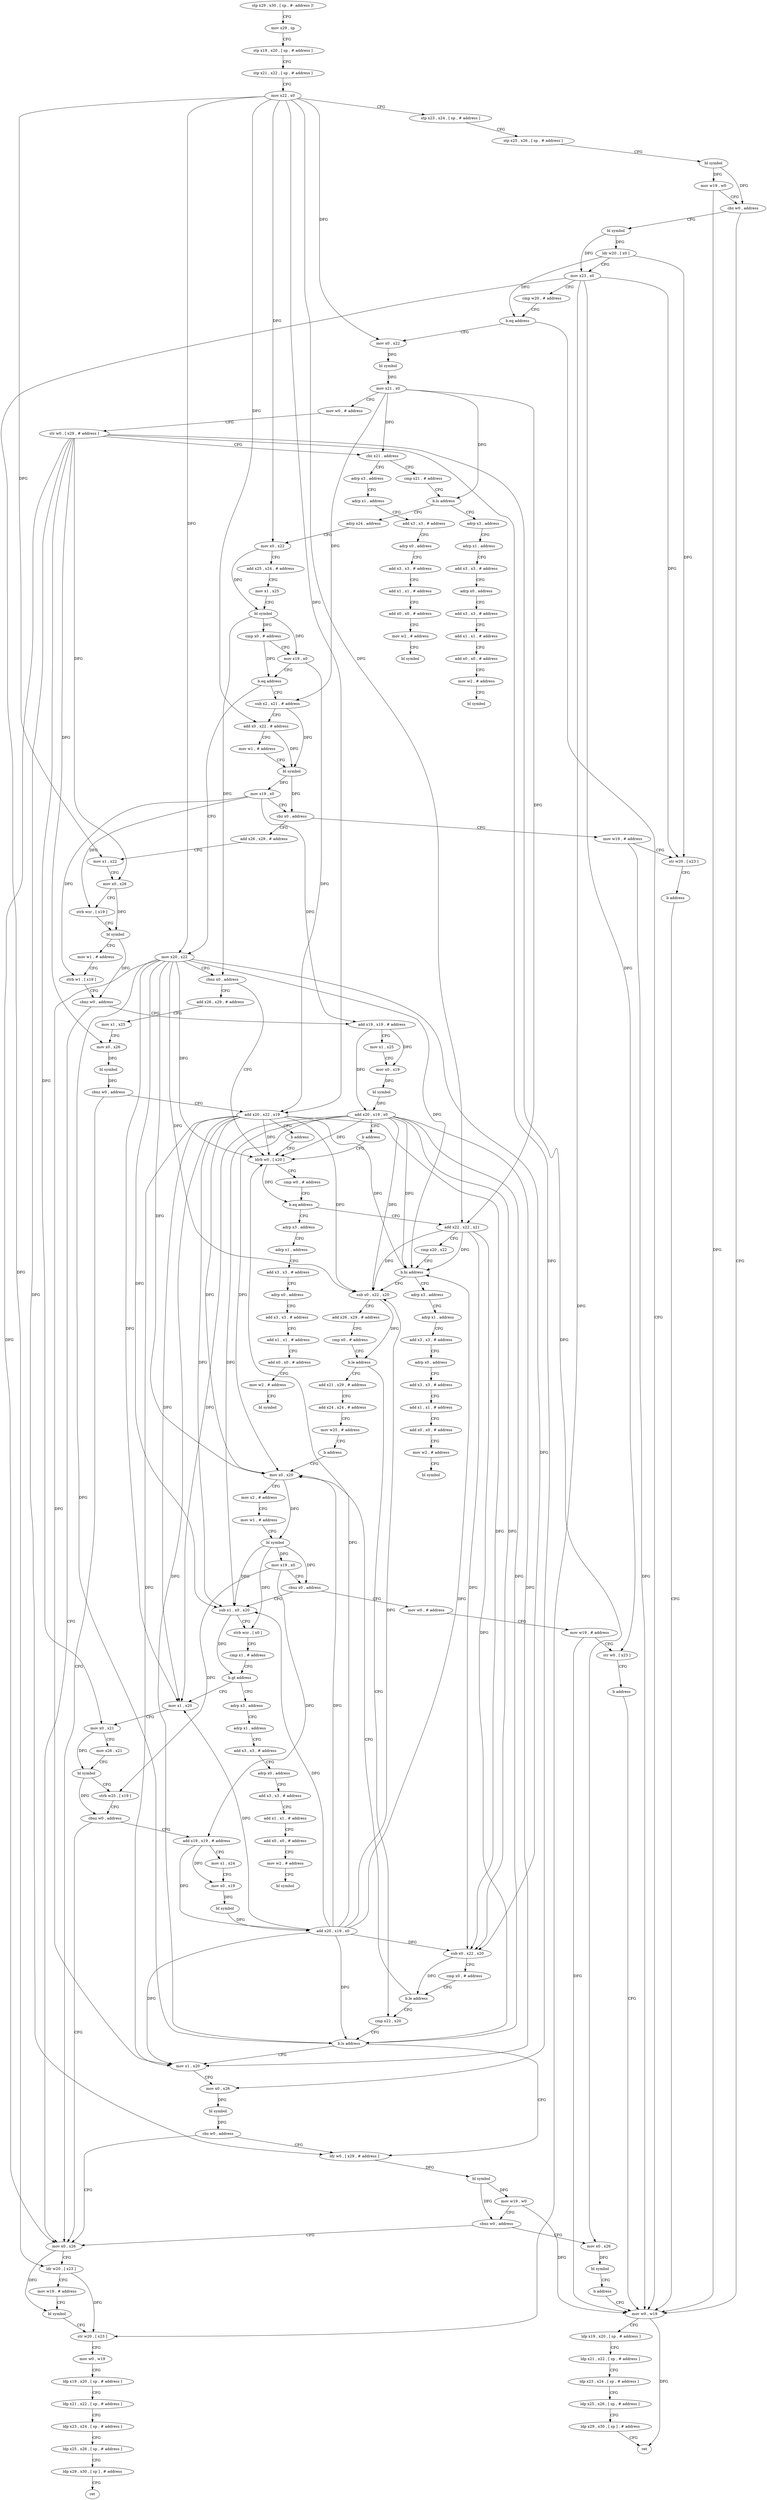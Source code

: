 digraph "func" {
"158000" [label = "stp x29 , x30 , [ sp , #- address ]!" ]
"158004" [label = "mov x29 , sp" ]
"158008" [label = "stp x19 , x20 , [ sp , # address ]" ]
"158012" [label = "stp x21 , x22 , [ sp , # address ]" ]
"158016" [label = "mov x22 , x0" ]
"158020" [label = "stp x23 , x24 , [ sp , # address ]" ]
"158024" [label = "stp x25 , x26 , [ sp , # address ]" ]
"158028" [label = "bl symbol" ]
"158032" [label = "mov w19 , w0" ]
"158036" [label = "cbz w0 , address" ]
"158060" [label = "mov w0 , w19" ]
"158040" [label = "bl symbol" ]
"158064" [label = "ldp x19 , x20 , [ sp , # address ]" ]
"158068" [label = "ldp x21 , x22 , [ sp , # address ]" ]
"158072" [label = "ldp x23 , x24 , [ sp , # address ]" ]
"158076" [label = "ldp x25 , x26 , [ sp , # address ]" ]
"158080" [label = "ldp x29 , x30 , [ sp ] , # address" ]
"158084" [label = "ret" ]
"158044" [label = "ldr w20 , [ x0 ]" ]
"158048" [label = "mov x23 , x0" ]
"158052" [label = "cmp w20 , # address" ]
"158056" [label = "b.eq address" ]
"158088" [label = "mov x0 , x22" ]
"158092" [label = "bl symbol" ]
"158096" [label = "mov x21 , x0" ]
"158100" [label = "mov w0 , # address" ]
"158104" [label = "str w0 , [ x29 , # address ]" ]
"158108" [label = "cbz x21 , address" ]
"158656" [label = "adrp x3 , address" ]
"158112" [label = "cmp x21 , # address" ]
"158660" [label = "adrp x1 , address" ]
"158664" [label = "add x3 , x3 , # address" ]
"158668" [label = "adrp x0 , address" ]
"158672" [label = "add x3 , x3 , # address" ]
"158676" [label = "add x1 , x1 , # address" ]
"158680" [label = "add x0 , x0 , # address" ]
"158684" [label = "mov w2 , # address" ]
"158688" [label = "bl symbol" ]
"158116" [label = "b.ls address" ]
"158692" [label = "adrp x3 , address" ]
"158120" [label = "adrp x24 , address" ]
"158696" [label = "adrp x1 , address" ]
"158700" [label = "add x3 , x3 , # address" ]
"158704" [label = "adrp x0 , address" ]
"158708" [label = "add x3 , x3 , # address" ]
"158712" [label = "add x1 , x1 , # address" ]
"158716" [label = "add x0 , x0 , # address" ]
"158720" [label = "mov w2 , # address" ]
"158724" [label = "bl symbol" ]
"158124" [label = "mov x0 , x22" ]
"158128" [label = "add x25 , x24 , # address" ]
"158132" [label = "mov x1 , x25" ]
"158136" [label = "bl symbol" ]
"158140" [label = "cmp x0 , # address" ]
"158144" [label = "mov x19 , x0" ]
"158148" [label = "b.eq address" ]
"158328" [label = "sub x2 , x21 , # address" ]
"158152" [label = "mov x20 , x22" ]
"158332" [label = "add x0 , x22 , # address" ]
"158336" [label = "mov w1 , # address" ]
"158340" [label = "bl symbol" ]
"158344" [label = "mov x19 , x0" ]
"158348" [label = "cbz x0 , address" ]
"158508" [label = "mov w19 , # address" ]
"158352" [label = "add x26 , x29 , # address" ]
"158156" [label = "cbnz x0 , address" ]
"158520" [label = "add x26 , x29 , # address" ]
"158160" [label = "ldrb w0 , [ x20 ]" ]
"158512" [label = "str w20 , [ x23 ]" ]
"158516" [label = "b address" ]
"158356" [label = "mov x1 , x22" ]
"158360" [label = "mov x0 , x26" ]
"158364" [label = "strb wzr , [ x19 ]" ]
"158368" [label = "bl symbol" ]
"158372" [label = "mov w1 , # address" ]
"158376" [label = "strb w1 , [ x19 ]" ]
"158380" [label = "cbnz w0 , address" ]
"158432" [label = "mov x0 , x26" ]
"158384" [label = "add x19 , x19 , # address" ]
"158524" [label = "mov x1 , x25" ]
"158528" [label = "mov x0 , x26" ]
"158532" [label = "bl symbol" ]
"158536" [label = "cbnz w0 , address" ]
"158540" [label = "add x20 , x22 , x19" ]
"158164" [label = "cmp w0 , # address" ]
"158168" [label = "b.eq address" ]
"158584" [label = "adrp x3 , address" ]
"158172" [label = "add x22 , x22 , x21" ]
"158436" [label = "ldr w20 , [ x23 ]" ]
"158440" [label = "mov w19 , # address" ]
"158444" [label = "bl symbol" ]
"158448" [label = "str w20 , [ x23 ]" ]
"158452" [label = "mov w0 , w19" ]
"158456" [label = "ldp x19 , x20 , [ sp , # address ]" ]
"158460" [label = "ldp x21 , x22 , [ sp , # address ]" ]
"158464" [label = "ldp x23 , x24 , [ sp , # address ]" ]
"158468" [label = "ldp x25 , x26 , [ sp , # address ]" ]
"158472" [label = "ldp x29 , x30 , [ sp ] , # address" ]
"158476" [label = "ret" ]
"158388" [label = "mov x1 , x25" ]
"158392" [label = "mov x0 , x19" ]
"158396" [label = "bl symbol" ]
"158400" [label = "add x20 , x19 , x0" ]
"158404" [label = "b address" ]
"158544" [label = "b address" ]
"158588" [label = "adrp x1 , address" ]
"158592" [label = "add x3 , x3 , # address" ]
"158596" [label = "adrp x0 , address" ]
"158600" [label = "add x3 , x3 , # address" ]
"158604" [label = "add x1 , x1 , # address" ]
"158608" [label = "add x0 , x0 , # address" ]
"158612" [label = "mov w2 , # address" ]
"158616" [label = "bl symbol" ]
"158176" [label = "cmp x20 , x22" ]
"158180" [label = "b.hi address" ]
"158620" [label = "adrp x3 , address" ]
"158184" [label = "sub x0 , x22 , x20" ]
"158624" [label = "adrp x1 , address" ]
"158628" [label = "add x3 , x3 , # address" ]
"158632" [label = "adrp x0 , address" ]
"158636" [label = "add x3 , x3 , # address" ]
"158640" [label = "add x1 , x1 , # address" ]
"158644" [label = "add x0 , x0 , # address" ]
"158648" [label = "mov w2 , # address" ]
"158652" [label = "bl symbol" ]
"158188" [label = "add x26 , x29 , # address" ]
"158192" [label = "cmp x0 , # address" ]
"158196" [label = "b.le address" ]
"158408" [label = "cmp x22 , x20" ]
"158200" [label = "add x21 , x29 , # address" ]
"158412" [label = "b.ls address" ]
"158480" [label = "ldr w0 , [ x29 , # address ]" ]
"158416" [label = "mov x1 , x20" ]
"158204" [label = "add x24 , x24 , # address" ]
"158208" [label = "mov w25 , # address" ]
"158212" [label = "b address" ]
"158288" [label = "mov x0 , x20" ]
"158484" [label = "bl symbol" ]
"158488" [label = "mov w19 , w0" ]
"158492" [label = "cbnz w0 , address" ]
"158496" [label = "mov x0 , x26" ]
"158420" [label = "mov x0 , x26" ]
"158424" [label = "bl symbol" ]
"158428" [label = "cbz w0 , address" ]
"158292" [label = "mov x2 , # address" ]
"158296" [label = "mov w1 , # address" ]
"158300" [label = "bl symbol" ]
"158304" [label = "mov x19 , x0" ]
"158308" [label = "cbnz x0 , address" ]
"158216" [label = "sub x1 , x0 , x20" ]
"158312" [label = "mov w0 , # address" ]
"158500" [label = "bl symbol" ]
"158504" [label = "b address" ]
"158220" [label = "strb wzr , [ x0 ]" ]
"158224" [label = "cmp x1 , # address" ]
"158228" [label = "b.gt address" ]
"158548" [label = "adrp x3 , address" ]
"158232" [label = "mov x1 , x20" ]
"158316" [label = "mov w19 , # address" ]
"158320" [label = "str w0 , [ x23 ]" ]
"158324" [label = "b address" ]
"158552" [label = "adrp x1 , address" ]
"158556" [label = "add x3 , x3 , # address" ]
"158560" [label = "adrp x0 , address" ]
"158564" [label = "add x3 , x3 , # address" ]
"158568" [label = "add x1 , x1 , # address" ]
"158572" [label = "add x0 , x0 , # address" ]
"158576" [label = "mov w2 , # address" ]
"158580" [label = "bl symbol" ]
"158236" [label = "mov x0 , x21" ]
"158240" [label = "mov x26 , x21" ]
"158244" [label = "bl symbol" ]
"158248" [label = "strb w25 , [ x19 ]" ]
"158252" [label = "cbnz w0 , address" ]
"158256" [label = "add x19 , x19 , # address" ]
"158260" [label = "mov x1 , x24" ]
"158264" [label = "mov x0 , x19" ]
"158268" [label = "bl symbol" ]
"158272" [label = "add x20 , x19 , x0" ]
"158276" [label = "sub x0 , x22 , x20" ]
"158280" [label = "cmp x0 , # address" ]
"158284" [label = "b.le address" ]
"158000" -> "158004" [ label = "CFG" ]
"158004" -> "158008" [ label = "CFG" ]
"158008" -> "158012" [ label = "CFG" ]
"158012" -> "158016" [ label = "CFG" ]
"158016" -> "158020" [ label = "CFG" ]
"158016" -> "158088" [ label = "DFG" ]
"158016" -> "158124" [ label = "DFG" ]
"158016" -> "158332" [ label = "DFG" ]
"158016" -> "158152" [ label = "DFG" ]
"158016" -> "158356" [ label = "DFG" ]
"158016" -> "158540" [ label = "DFG" ]
"158016" -> "158172" [ label = "DFG" ]
"158020" -> "158024" [ label = "CFG" ]
"158024" -> "158028" [ label = "CFG" ]
"158028" -> "158032" [ label = "DFG" ]
"158028" -> "158036" [ label = "DFG" ]
"158032" -> "158036" [ label = "CFG" ]
"158032" -> "158060" [ label = "DFG" ]
"158036" -> "158060" [ label = "CFG" ]
"158036" -> "158040" [ label = "CFG" ]
"158060" -> "158064" [ label = "CFG" ]
"158060" -> "158084" [ label = "DFG" ]
"158040" -> "158044" [ label = "DFG" ]
"158040" -> "158048" [ label = "DFG" ]
"158064" -> "158068" [ label = "CFG" ]
"158068" -> "158072" [ label = "CFG" ]
"158072" -> "158076" [ label = "CFG" ]
"158076" -> "158080" [ label = "CFG" ]
"158080" -> "158084" [ label = "CFG" ]
"158044" -> "158048" [ label = "CFG" ]
"158044" -> "158056" [ label = "DFG" ]
"158044" -> "158512" [ label = "DFG" ]
"158048" -> "158052" [ label = "CFG" ]
"158048" -> "158512" [ label = "DFG" ]
"158048" -> "158436" [ label = "DFG" ]
"158048" -> "158448" [ label = "DFG" ]
"158048" -> "158320" [ label = "DFG" ]
"158052" -> "158056" [ label = "CFG" ]
"158056" -> "158088" [ label = "CFG" ]
"158056" -> "158060" [ label = "CFG" ]
"158088" -> "158092" [ label = "DFG" ]
"158092" -> "158096" [ label = "DFG" ]
"158096" -> "158100" [ label = "CFG" ]
"158096" -> "158108" [ label = "DFG" ]
"158096" -> "158116" [ label = "DFG" ]
"158096" -> "158328" [ label = "DFG" ]
"158096" -> "158172" [ label = "DFG" ]
"158100" -> "158104" [ label = "CFG" ]
"158104" -> "158108" [ label = "CFG" ]
"158104" -> "158480" [ label = "DFG" ]
"158104" -> "158360" [ label = "DFG" ]
"158104" -> "158528" [ label = "DFG" ]
"158104" -> "158432" [ label = "DFG" ]
"158104" -> "158420" [ label = "DFG" ]
"158104" -> "158496" [ label = "DFG" ]
"158104" -> "158236" [ label = "DFG" ]
"158108" -> "158656" [ label = "CFG" ]
"158108" -> "158112" [ label = "CFG" ]
"158656" -> "158660" [ label = "CFG" ]
"158112" -> "158116" [ label = "CFG" ]
"158660" -> "158664" [ label = "CFG" ]
"158664" -> "158668" [ label = "CFG" ]
"158668" -> "158672" [ label = "CFG" ]
"158672" -> "158676" [ label = "CFG" ]
"158676" -> "158680" [ label = "CFG" ]
"158680" -> "158684" [ label = "CFG" ]
"158684" -> "158688" [ label = "CFG" ]
"158116" -> "158692" [ label = "CFG" ]
"158116" -> "158120" [ label = "CFG" ]
"158692" -> "158696" [ label = "CFG" ]
"158120" -> "158124" [ label = "CFG" ]
"158696" -> "158700" [ label = "CFG" ]
"158700" -> "158704" [ label = "CFG" ]
"158704" -> "158708" [ label = "CFG" ]
"158708" -> "158712" [ label = "CFG" ]
"158712" -> "158716" [ label = "CFG" ]
"158716" -> "158720" [ label = "CFG" ]
"158720" -> "158724" [ label = "CFG" ]
"158124" -> "158128" [ label = "CFG" ]
"158124" -> "158136" [ label = "DFG" ]
"158128" -> "158132" [ label = "CFG" ]
"158132" -> "158136" [ label = "CFG" ]
"158136" -> "158140" [ label = "DFG" ]
"158136" -> "158144" [ label = "DFG" ]
"158136" -> "158156" [ label = "DFG" ]
"158140" -> "158144" [ label = "CFG" ]
"158140" -> "158148" [ label = "DFG" ]
"158144" -> "158148" [ label = "CFG" ]
"158144" -> "158540" [ label = "DFG" ]
"158148" -> "158328" [ label = "CFG" ]
"158148" -> "158152" [ label = "CFG" ]
"158328" -> "158332" [ label = "CFG" ]
"158328" -> "158340" [ label = "DFG" ]
"158152" -> "158156" [ label = "CFG" ]
"158152" -> "158160" [ label = "DFG" ]
"158152" -> "158180" [ label = "DFG" ]
"158152" -> "158184" [ label = "DFG" ]
"158152" -> "158412" [ label = "DFG" ]
"158152" -> "158416" [ label = "DFG" ]
"158152" -> "158288" [ label = "DFG" ]
"158152" -> "158216" [ label = "DFG" ]
"158152" -> "158232" [ label = "DFG" ]
"158152" -> "158276" [ label = "DFG" ]
"158332" -> "158336" [ label = "CFG" ]
"158332" -> "158340" [ label = "DFG" ]
"158336" -> "158340" [ label = "CFG" ]
"158340" -> "158344" [ label = "DFG" ]
"158340" -> "158348" [ label = "DFG" ]
"158344" -> "158348" [ label = "CFG" ]
"158344" -> "158364" [ label = "DFG" ]
"158344" -> "158376" [ label = "DFG" ]
"158344" -> "158384" [ label = "DFG" ]
"158348" -> "158508" [ label = "CFG" ]
"158348" -> "158352" [ label = "CFG" ]
"158508" -> "158512" [ label = "CFG" ]
"158508" -> "158060" [ label = "DFG" ]
"158352" -> "158356" [ label = "CFG" ]
"158156" -> "158520" [ label = "CFG" ]
"158156" -> "158160" [ label = "CFG" ]
"158520" -> "158524" [ label = "CFG" ]
"158160" -> "158164" [ label = "CFG" ]
"158160" -> "158168" [ label = "DFG" ]
"158512" -> "158516" [ label = "CFG" ]
"158516" -> "158060" [ label = "CFG" ]
"158356" -> "158360" [ label = "CFG" ]
"158360" -> "158364" [ label = "CFG" ]
"158360" -> "158368" [ label = "DFG" ]
"158364" -> "158368" [ label = "CFG" ]
"158368" -> "158372" [ label = "CFG" ]
"158368" -> "158380" [ label = "DFG" ]
"158372" -> "158376" [ label = "CFG" ]
"158376" -> "158380" [ label = "CFG" ]
"158380" -> "158432" [ label = "CFG" ]
"158380" -> "158384" [ label = "CFG" ]
"158432" -> "158436" [ label = "CFG" ]
"158432" -> "158444" [ label = "DFG" ]
"158384" -> "158388" [ label = "CFG" ]
"158384" -> "158392" [ label = "DFG" ]
"158384" -> "158400" [ label = "DFG" ]
"158524" -> "158528" [ label = "CFG" ]
"158528" -> "158532" [ label = "DFG" ]
"158532" -> "158536" [ label = "DFG" ]
"158536" -> "158432" [ label = "CFG" ]
"158536" -> "158540" [ label = "CFG" ]
"158540" -> "158544" [ label = "CFG" ]
"158540" -> "158160" [ label = "DFG" ]
"158540" -> "158180" [ label = "DFG" ]
"158540" -> "158184" [ label = "DFG" ]
"158540" -> "158412" [ label = "DFG" ]
"158540" -> "158416" [ label = "DFG" ]
"158540" -> "158288" [ label = "DFG" ]
"158540" -> "158216" [ label = "DFG" ]
"158540" -> "158232" [ label = "DFG" ]
"158540" -> "158276" [ label = "DFG" ]
"158164" -> "158168" [ label = "CFG" ]
"158168" -> "158584" [ label = "CFG" ]
"158168" -> "158172" [ label = "CFG" ]
"158584" -> "158588" [ label = "CFG" ]
"158172" -> "158176" [ label = "CFG" ]
"158172" -> "158180" [ label = "DFG" ]
"158172" -> "158184" [ label = "DFG" ]
"158172" -> "158412" [ label = "DFG" ]
"158172" -> "158276" [ label = "DFG" ]
"158436" -> "158440" [ label = "CFG" ]
"158436" -> "158448" [ label = "DFG" ]
"158440" -> "158444" [ label = "CFG" ]
"158444" -> "158448" [ label = "CFG" ]
"158448" -> "158452" [ label = "CFG" ]
"158452" -> "158456" [ label = "CFG" ]
"158456" -> "158460" [ label = "CFG" ]
"158460" -> "158464" [ label = "CFG" ]
"158464" -> "158468" [ label = "CFG" ]
"158468" -> "158472" [ label = "CFG" ]
"158472" -> "158476" [ label = "CFG" ]
"158388" -> "158392" [ label = "CFG" ]
"158392" -> "158396" [ label = "DFG" ]
"158396" -> "158400" [ label = "DFG" ]
"158400" -> "158404" [ label = "CFG" ]
"158400" -> "158160" [ label = "DFG" ]
"158400" -> "158180" [ label = "DFG" ]
"158400" -> "158184" [ label = "DFG" ]
"158400" -> "158412" [ label = "DFG" ]
"158400" -> "158416" [ label = "DFG" ]
"158400" -> "158288" [ label = "DFG" ]
"158400" -> "158216" [ label = "DFG" ]
"158400" -> "158232" [ label = "DFG" ]
"158400" -> "158276" [ label = "DFG" ]
"158404" -> "158160" [ label = "CFG" ]
"158544" -> "158160" [ label = "CFG" ]
"158588" -> "158592" [ label = "CFG" ]
"158592" -> "158596" [ label = "CFG" ]
"158596" -> "158600" [ label = "CFG" ]
"158600" -> "158604" [ label = "CFG" ]
"158604" -> "158608" [ label = "CFG" ]
"158608" -> "158612" [ label = "CFG" ]
"158612" -> "158616" [ label = "CFG" ]
"158176" -> "158180" [ label = "CFG" ]
"158180" -> "158620" [ label = "CFG" ]
"158180" -> "158184" [ label = "CFG" ]
"158620" -> "158624" [ label = "CFG" ]
"158184" -> "158188" [ label = "CFG" ]
"158184" -> "158196" [ label = "DFG" ]
"158624" -> "158628" [ label = "CFG" ]
"158628" -> "158632" [ label = "CFG" ]
"158632" -> "158636" [ label = "CFG" ]
"158636" -> "158640" [ label = "CFG" ]
"158640" -> "158644" [ label = "CFG" ]
"158644" -> "158648" [ label = "CFG" ]
"158648" -> "158652" [ label = "CFG" ]
"158188" -> "158192" [ label = "CFG" ]
"158192" -> "158196" [ label = "CFG" ]
"158196" -> "158408" [ label = "CFG" ]
"158196" -> "158200" [ label = "CFG" ]
"158408" -> "158412" [ label = "CFG" ]
"158200" -> "158204" [ label = "CFG" ]
"158412" -> "158480" [ label = "CFG" ]
"158412" -> "158416" [ label = "CFG" ]
"158480" -> "158484" [ label = "DFG" ]
"158416" -> "158420" [ label = "CFG" ]
"158204" -> "158208" [ label = "CFG" ]
"158208" -> "158212" [ label = "CFG" ]
"158212" -> "158288" [ label = "CFG" ]
"158288" -> "158292" [ label = "CFG" ]
"158288" -> "158300" [ label = "DFG" ]
"158484" -> "158488" [ label = "DFG" ]
"158484" -> "158492" [ label = "DFG" ]
"158488" -> "158492" [ label = "CFG" ]
"158488" -> "158060" [ label = "DFG" ]
"158492" -> "158432" [ label = "CFG" ]
"158492" -> "158496" [ label = "CFG" ]
"158496" -> "158500" [ label = "DFG" ]
"158420" -> "158424" [ label = "DFG" ]
"158424" -> "158428" [ label = "DFG" ]
"158428" -> "158480" [ label = "CFG" ]
"158428" -> "158432" [ label = "CFG" ]
"158292" -> "158296" [ label = "CFG" ]
"158296" -> "158300" [ label = "CFG" ]
"158300" -> "158304" [ label = "DFG" ]
"158300" -> "158308" [ label = "DFG" ]
"158300" -> "158216" [ label = "DFG" ]
"158300" -> "158220" [ label = "DFG" ]
"158304" -> "158308" [ label = "CFG" ]
"158304" -> "158248" [ label = "DFG" ]
"158304" -> "158256" [ label = "DFG" ]
"158308" -> "158216" [ label = "CFG" ]
"158308" -> "158312" [ label = "CFG" ]
"158216" -> "158220" [ label = "CFG" ]
"158216" -> "158228" [ label = "DFG" ]
"158312" -> "158316" [ label = "CFG" ]
"158500" -> "158504" [ label = "CFG" ]
"158504" -> "158060" [ label = "CFG" ]
"158220" -> "158224" [ label = "CFG" ]
"158224" -> "158228" [ label = "CFG" ]
"158228" -> "158548" [ label = "CFG" ]
"158228" -> "158232" [ label = "CFG" ]
"158548" -> "158552" [ label = "CFG" ]
"158232" -> "158236" [ label = "CFG" ]
"158316" -> "158320" [ label = "CFG" ]
"158316" -> "158060" [ label = "DFG" ]
"158320" -> "158324" [ label = "CFG" ]
"158324" -> "158060" [ label = "CFG" ]
"158552" -> "158556" [ label = "CFG" ]
"158556" -> "158560" [ label = "CFG" ]
"158560" -> "158564" [ label = "CFG" ]
"158564" -> "158568" [ label = "CFG" ]
"158568" -> "158572" [ label = "CFG" ]
"158572" -> "158576" [ label = "CFG" ]
"158576" -> "158580" [ label = "CFG" ]
"158236" -> "158240" [ label = "CFG" ]
"158236" -> "158244" [ label = "DFG" ]
"158240" -> "158244" [ label = "CFG" ]
"158244" -> "158248" [ label = "CFG" ]
"158244" -> "158252" [ label = "DFG" ]
"158248" -> "158252" [ label = "CFG" ]
"158252" -> "158432" [ label = "CFG" ]
"158252" -> "158256" [ label = "CFG" ]
"158256" -> "158260" [ label = "CFG" ]
"158256" -> "158264" [ label = "DFG" ]
"158256" -> "158272" [ label = "DFG" ]
"158260" -> "158264" [ label = "CFG" ]
"158264" -> "158268" [ label = "DFG" ]
"158268" -> "158272" [ label = "DFG" ]
"158272" -> "158276" [ label = "DFG" ]
"158272" -> "158160" [ label = "DFG" ]
"158272" -> "158184" [ label = "DFG" ]
"158272" -> "158412" [ label = "DFG" ]
"158272" -> "158416" [ label = "DFG" ]
"158272" -> "158288" [ label = "DFG" ]
"158272" -> "158216" [ label = "DFG" ]
"158272" -> "158232" [ label = "DFG" ]
"158272" -> "158180" [ label = "DFG" ]
"158276" -> "158280" [ label = "CFG" ]
"158276" -> "158284" [ label = "DFG" ]
"158280" -> "158284" [ label = "CFG" ]
"158284" -> "158408" [ label = "CFG" ]
"158284" -> "158288" [ label = "CFG" ]
}
